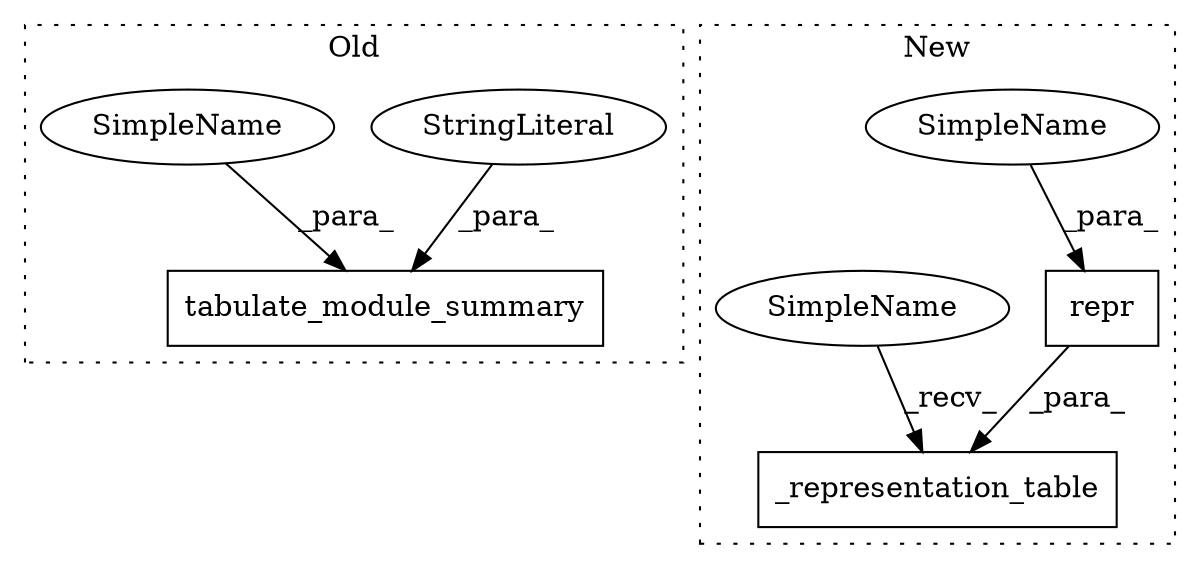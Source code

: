 digraph G {
subgraph cluster0 {
1 [label="tabulate_module_summary" a="32" s="1224,1259" l="24,1" shape="box"];
4 [label="StringLiteral" a="45" s="1253" l="6" shape="ellipse"];
5 [label="SimpleName" a="42" s="1248" l="4" shape="ellipse"];
label = "Old";
style="dotted";
}
subgraph cluster1 {
2 [label="_representation_table" a="32" s="1586,1633" l="22,1" shape="box"];
3 [label="repr" a="32" s="1615,1624" l="5,1" shape="box"];
6 [label="SimpleName" a="42" s="1620" l="4" shape="ellipse"];
7 [label="SimpleName" a="42" s="1581" l="4" shape="ellipse"];
label = "New";
style="dotted";
}
3 -> 2 [label="_para_"];
4 -> 1 [label="_para_"];
5 -> 1 [label="_para_"];
6 -> 3 [label="_para_"];
7 -> 2 [label="_recv_"];
}